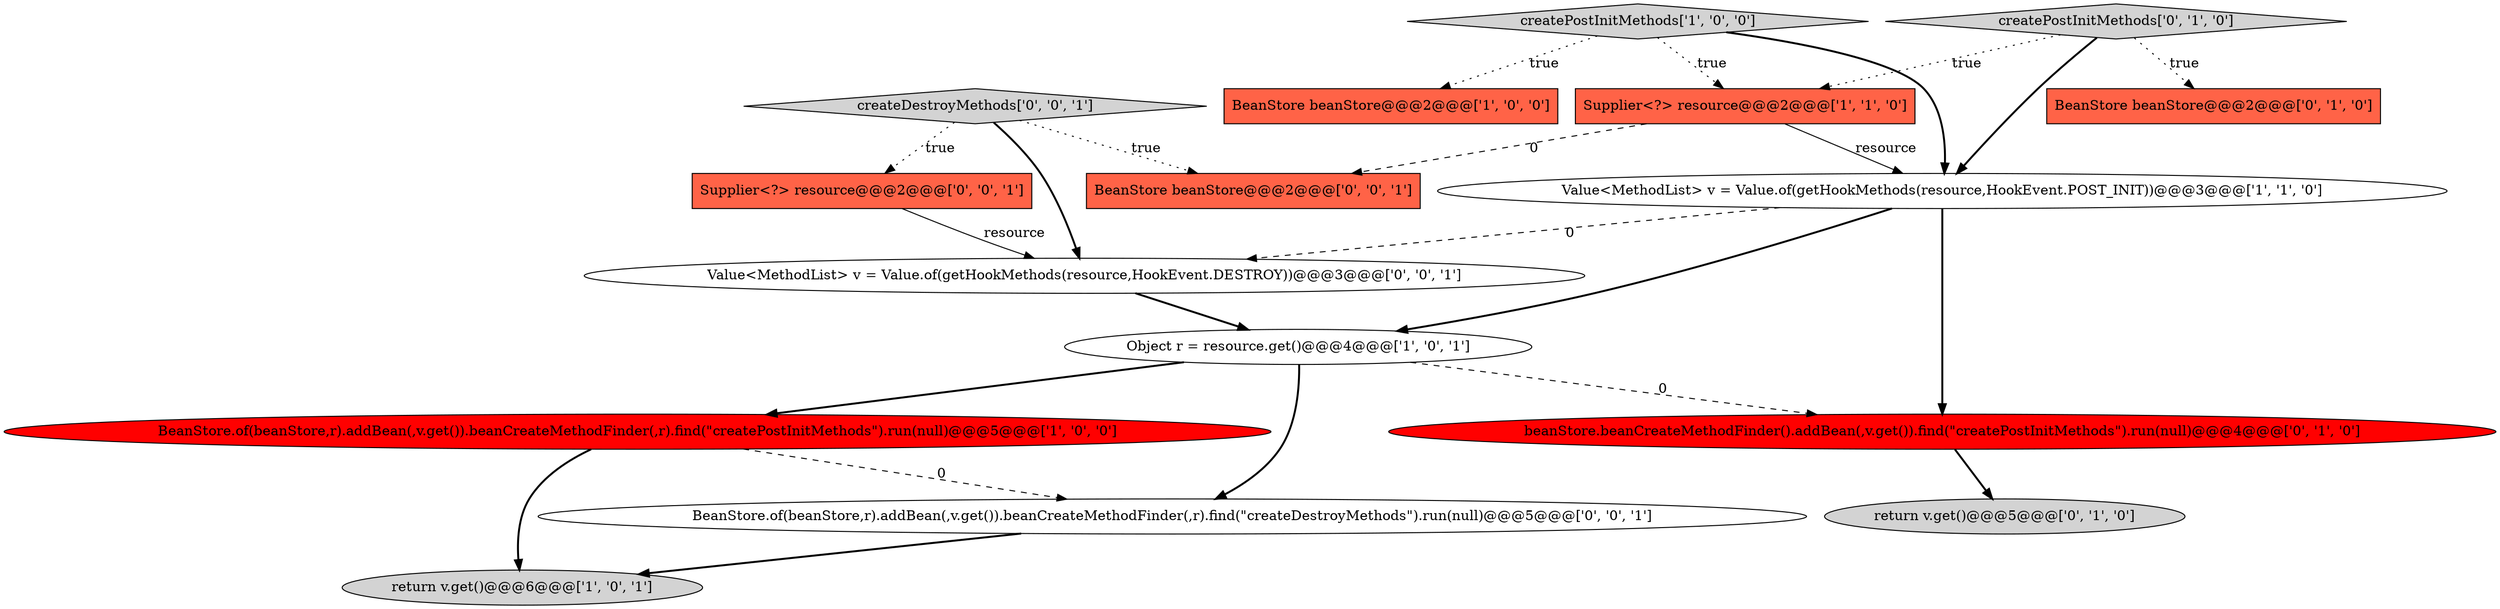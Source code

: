 digraph {
11 [style = filled, label = "Supplier<?> resource@@@2@@@['0', '0', '1']", fillcolor = tomato, shape = box image = "AAA0AAABBB3BBB"];
6 [style = filled, label = "return v.get()@@@6@@@['1', '0', '1']", fillcolor = lightgray, shape = ellipse image = "AAA0AAABBB1BBB"];
12 [style = filled, label = "BeanStore.of(beanStore,r).addBean(,v.get()).beanCreateMethodFinder(,r).find(\"createDestroyMethods\").run(null)@@@5@@@['0', '0', '1']", fillcolor = white, shape = ellipse image = "AAA0AAABBB3BBB"];
14 [style = filled, label = "createDestroyMethods['0', '0', '1']", fillcolor = lightgray, shape = diamond image = "AAA0AAABBB3BBB"];
5 [style = filled, label = "createPostInitMethods['1', '0', '0']", fillcolor = lightgray, shape = diamond image = "AAA0AAABBB1BBB"];
3 [style = filled, label = "Value<MethodList> v = Value.of(getHookMethods(resource,HookEvent.POST_INIT))@@@3@@@['1', '1', '0']", fillcolor = white, shape = ellipse image = "AAA0AAABBB1BBB"];
9 [style = filled, label = "return v.get()@@@5@@@['0', '1', '0']", fillcolor = lightgray, shape = ellipse image = "AAA0AAABBB2BBB"];
10 [style = filled, label = "createPostInitMethods['0', '1', '0']", fillcolor = lightgray, shape = diamond image = "AAA0AAABBB2BBB"];
7 [style = filled, label = "beanStore.beanCreateMethodFinder().addBean(,v.get()).find(\"createPostInitMethods\").run(null)@@@4@@@['0', '1', '0']", fillcolor = red, shape = ellipse image = "AAA1AAABBB2BBB"];
15 [style = filled, label = "Value<MethodList> v = Value.of(getHookMethods(resource,HookEvent.DESTROY))@@@3@@@['0', '0', '1']", fillcolor = white, shape = ellipse image = "AAA0AAABBB3BBB"];
4 [style = filled, label = "Supplier<?> resource@@@2@@@['1', '1', '0']", fillcolor = tomato, shape = box image = "AAA0AAABBB1BBB"];
2 [style = filled, label = "BeanStore beanStore@@@2@@@['1', '0', '0']", fillcolor = tomato, shape = box image = "AAA0AAABBB1BBB"];
13 [style = filled, label = "BeanStore beanStore@@@2@@@['0', '0', '1']", fillcolor = tomato, shape = box image = "AAA0AAABBB3BBB"];
1 [style = filled, label = "BeanStore.of(beanStore,r).addBean(,v.get()).beanCreateMethodFinder(,r).find(\"createPostInitMethods\").run(null)@@@5@@@['1', '0', '0']", fillcolor = red, shape = ellipse image = "AAA1AAABBB1BBB"];
0 [style = filled, label = "Object r = resource.get()@@@4@@@['1', '0', '1']", fillcolor = white, shape = ellipse image = "AAA0AAABBB1BBB"];
8 [style = filled, label = "BeanStore beanStore@@@2@@@['0', '1', '0']", fillcolor = tomato, shape = box image = "AAA0AAABBB2BBB"];
5->3 [style = bold, label=""];
10->8 [style = dotted, label="true"];
0->12 [style = bold, label=""];
4->3 [style = solid, label="resource"];
10->3 [style = bold, label=""];
12->6 [style = bold, label=""];
14->13 [style = dotted, label="true"];
5->4 [style = dotted, label="true"];
3->0 [style = bold, label=""];
7->9 [style = bold, label=""];
1->12 [style = dashed, label="0"];
1->6 [style = bold, label=""];
3->7 [style = bold, label=""];
0->1 [style = bold, label=""];
15->0 [style = bold, label=""];
3->15 [style = dashed, label="0"];
14->11 [style = dotted, label="true"];
14->15 [style = bold, label=""];
11->15 [style = solid, label="resource"];
10->4 [style = dotted, label="true"];
4->13 [style = dashed, label="0"];
0->7 [style = dashed, label="0"];
5->2 [style = dotted, label="true"];
}
